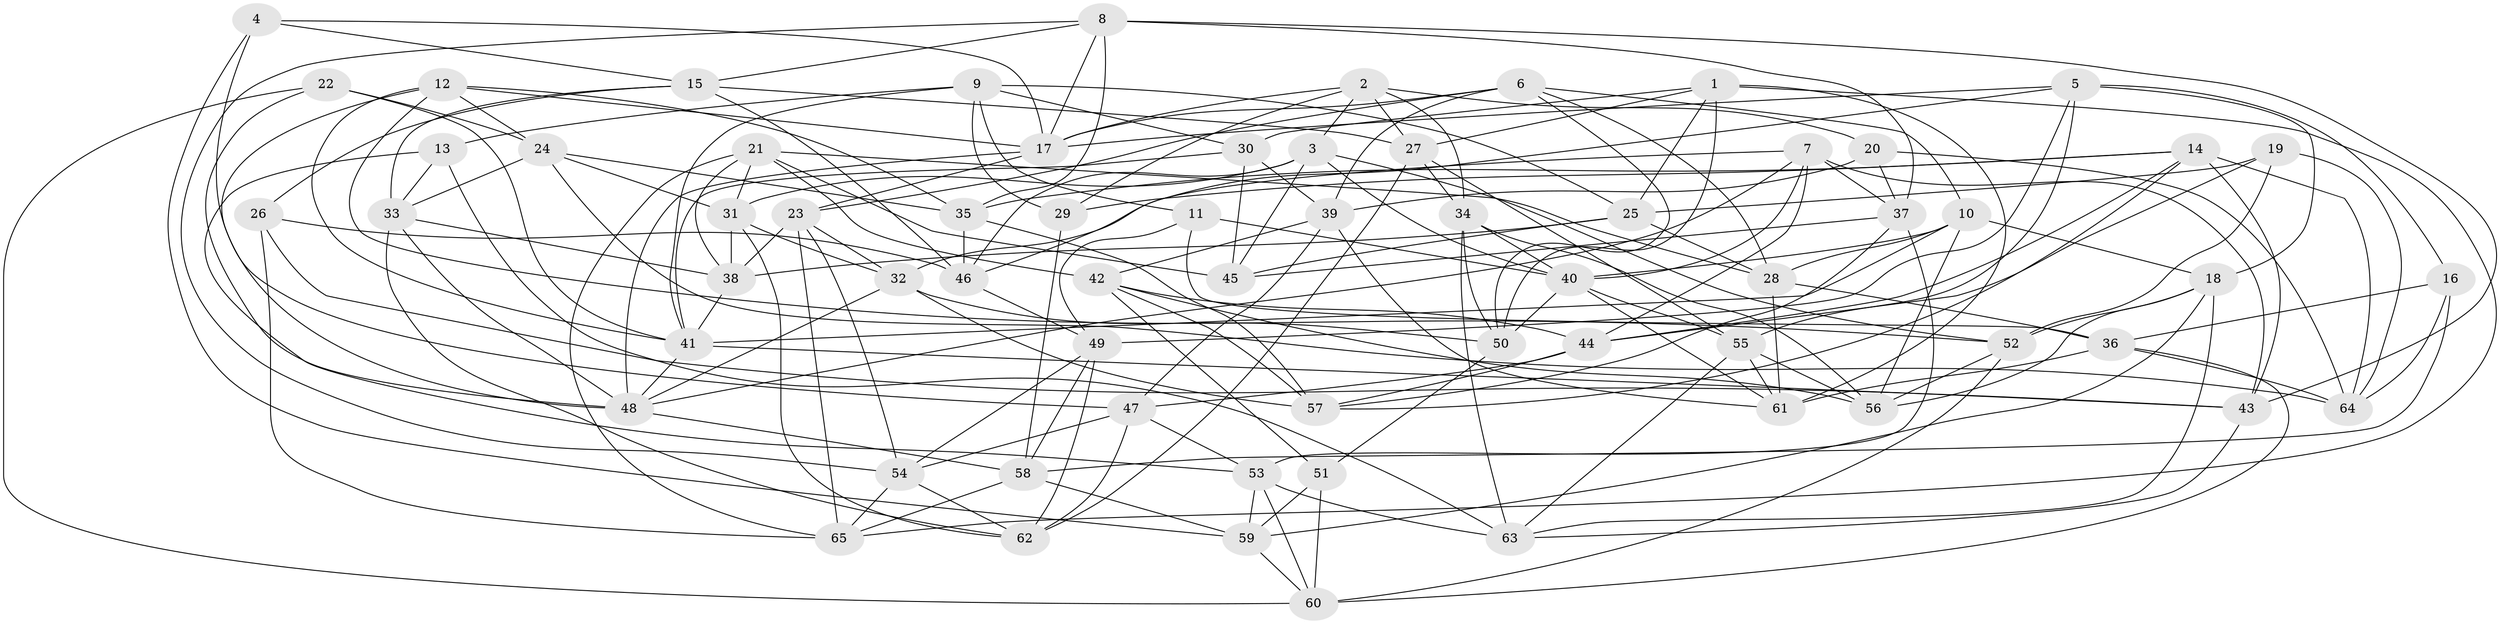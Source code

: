 // original degree distribution, {4: 1.0}
// Generated by graph-tools (version 1.1) at 2025/50/03/09/25 03:50:50]
// undirected, 65 vertices, 188 edges
graph export_dot {
graph [start="1"]
  node [color=gray90,style=filled];
  1;
  2;
  3;
  4;
  5;
  6;
  7;
  8;
  9;
  10;
  11;
  12;
  13;
  14;
  15;
  16;
  17;
  18;
  19;
  20;
  21;
  22;
  23;
  24;
  25;
  26;
  27;
  28;
  29;
  30;
  31;
  32;
  33;
  34;
  35;
  36;
  37;
  38;
  39;
  40;
  41;
  42;
  43;
  44;
  45;
  46;
  47;
  48;
  49;
  50;
  51;
  52;
  53;
  54;
  55;
  56;
  57;
  58;
  59;
  60;
  61;
  62;
  63;
  64;
  65;
  1 -- 25 [weight=1.0];
  1 -- 27 [weight=1.0];
  1 -- 30 [weight=1.0];
  1 -- 50 [weight=1.0];
  1 -- 61 [weight=1.0];
  1 -- 65 [weight=1.0];
  2 -- 3 [weight=1.0];
  2 -- 17 [weight=1.0];
  2 -- 20 [weight=1.0];
  2 -- 27 [weight=1.0];
  2 -- 29 [weight=1.0];
  2 -- 34 [weight=1.0];
  3 -- 31 [weight=1.0];
  3 -- 40 [weight=1.0];
  3 -- 45 [weight=1.0];
  3 -- 46 [weight=1.0];
  3 -- 52 [weight=1.0];
  4 -- 15 [weight=1.0];
  4 -- 17 [weight=1.0];
  4 -- 47 [weight=1.0];
  4 -- 59 [weight=1.0];
  5 -- 16 [weight=1.0];
  5 -- 17 [weight=1.0];
  5 -- 18 [weight=1.0];
  5 -- 46 [weight=1.0];
  5 -- 49 [weight=1.0];
  5 -- 55 [weight=1.0];
  6 -- 10 [weight=1.0];
  6 -- 17 [weight=1.0];
  6 -- 23 [weight=1.0];
  6 -- 28 [weight=1.0];
  6 -- 39 [weight=1.0];
  6 -- 50 [weight=1.0];
  7 -- 32 [weight=1.0];
  7 -- 37 [weight=1.0];
  7 -- 40 [weight=1.0];
  7 -- 43 [weight=1.0];
  7 -- 44 [weight=1.0];
  7 -- 48 [weight=1.0];
  8 -- 15 [weight=1.0];
  8 -- 17 [weight=1.0];
  8 -- 35 [weight=1.0];
  8 -- 37 [weight=1.0];
  8 -- 43 [weight=1.0];
  8 -- 54 [weight=1.0];
  9 -- 11 [weight=1.0];
  9 -- 13 [weight=1.0];
  9 -- 25 [weight=1.0];
  9 -- 29 [weight=1.0];
  9 -- 30 [weight=1.0];
  9 -- 41 [weight=1.0];
  10 -- 18 [weight=1.0];
  10 -- 28 [weight=1.0];
  10 -- 40 [weight=1.0];
  10 -- 41 [weight=1.0];
  10 -- 56 [weight=1.0];
  11 -- 36 [weight=1.0];
  11 -- 40 [weight=1.0];
  11 -- 49 [weight=1.0];
  12 -- 17 [weight=1.0];
  12 -- 24 [weight=1.0];
  12 -- 35 [weight=1.0];
  12 -- 41 [weight=1.0];
  12 -- 48 [weight=1.0];
  12 -- 52 [weight=1.0];
  13 -- 33 [weight=1.0];
  13 -- 53 [weight=1.0];
  13 -- 63 [weight=1.0];
  14 -- 29 [weight=1.0];
  14 -- 35 [weight=1.0];
  14 -- 43 [weight=1.0];
  14 -- 44 [weight=1.0];
  14 -- 57 [weight=1.0];
  14 -- 64 [weight=1.0];
  15 -- 26 [weight=1.0];
  15 -- 27 [weight=1.0];
  15 -- 33 [weight=1.0];
  15 -- 46 [weight=1.0];
  16 -- 36 [weight=1.0];
  16 -- 58 [weight=1.0];
  16 -- 64 [weight=1.0];
  17 -- 23 [weight=1.0];
  17 -- 48 [weight=1.0];
  18 -- 52 [weight=1.0];
  18 -- 56 [weight=1.0];
  18 -- 59 [weight=1.0];
  18 -- 63 [weight=1.0];
  19 -- 25 [weight=1.0];
  19 -- 44 [weight=1.0];
  19 -- 52 [weight=1.0];
  19 -- 64 [weight=1.0];
  20 -- 37 [weight=1.0];
  20 -- 39 [weight=1.0];
  20 -- 64 [weight=1.0];
  21 -- 28 [weight=1.0];
  21 -- 31 [weight=1.0];
  21 -- 38 [weight=1.0];
  21 -- 42 [weight=1.0];
  21 -- 45 [weight=1.0];
  21 -- 65 [weight=1.0];
  22 -- 24 [weight=1.0];
  22 -- 41 [weight=1.0];
  22 -- 48 [weight=1.0];
  22 -- 60 [weight=1.0];
  23 -- 32 [weight=1.0];
  23 -- 38 [weight=1.0];
  23 -- 54 [weight=1.0];
  23 -- 65 [weight=1.0];
  24 -- 31 [weight=1.0];
  24 -- 33 [weight=1.0];
  24 -- 35 [weight=1.0];
  24 -- 64 [weight=1.0];
  25 -- 28 [weight=1.0];
  25 -- 38 [weight=1.0];
  25 -- 45 [weight=1.0];
  26 -- 43 [weight=1.0];
  26 -- 46 [weight=1.0];
  26 -- 65 [weight=1.0];
  27 -- 34 [weight=1.0];
  27 -- 55 [weight=1.0];
  27 -- 62 [weight=1.0];
  28 -- 36 [weight=1.0];
  28 -- 61 [weight=1.0];
  29 -- 58 [weight=1.0];
  30 -- 39 [weight=1.0];
  30 -- 41 [weight=1.0];
  30 -- 45 [weight=2.0];
  31 -- 32 [weight=1.0];
  31 -- 38 [weight=1.0];
  31 -- 62 [weight=1.0];
  32 -- 48 [weight=1.0];
  32 -- 50 [weight=1.0];
  32 -- 57 [weight=1.0];
  33 -- 38 [weight=1.0];
  33 -- 48 [weight=1.0];
  33 -- 62 [weight=1.0];
  34 -- 40 [weight=1.0];
  34 -- 50 [weight=1.0];
  34 -- 56 [weight=1.0];
  34 -- 63 [weight=1.0];
  35 -- 46 [weight=1.0];
  35 -- 57 [weight=1.0];
  36 -- 60 [weight=1.0];
  36 -- 61 [weight=1.0];
  36 -- 64 [weight=1.0];
  37 -- 45 [weight=1.0];
  37 -- 53 [weight=1.0];
  37 -- 57 [weight=1.0];
  38 -- 41 [weight=1.0];
  39 -- 42 [weight=1.0];
  39 -- 47 [weight=1.0];
  39 -- 61 [weight=1.0];
  40 -- 50 [weight=1.0];
  40 -- 55 [weight=1.0];
  40 -- 61 [weight=1.0];
  41 -- 43 [weight=1.0];
  41 -- 48 [weight=1.0];
  42 -- 44 [weight=1.0];
  42 -- 51 [weight=1.0];
  42 -- 56 [weight=1.0];
  42 -- 57 [weight=1.0];
  43 -- 63 [weight=1.0];
  44 -- 47 [weight=1.0];
  44 -- 57 [weight=1.0];
  46 -- 49 [weight=1.0];
  47 -- 53 [weight=1.0];
  47 -- 54 [weight=1.0];
  47 -- 62 [weight=1.0];
  48 -- 58 [weight=1.0];
  49 -- 54 [weight=1.0];
  49 -- 58 [weight=1.0];
  49 -- 62 [weight=1.0];
  50 -- 51 [weight=1.0];
  51 -- 59 [weight=1.0];
  51 -- 60 [weight=1.0];
  52 -- 56 [weight=1.0];
  52 -- 60 [weight=1.0];
  53 -- 59 [weight=1.0];
  53 -- 60 [weight=1.0];
  53 -- 63 [weight=1.0];
  54 -- 62 [weight=1.0];
  54 -- 65 [weight=1.0];
  55 -- 56 [weight=1.0];
  55 -- 61 [weight=1.0];
  55 -- 63 [weight=1.0];
  58 -- 59 [weight=1.0];
  58 -- 65 [weight=1.0];
  59 -- 60 [weight=1.0];
}
